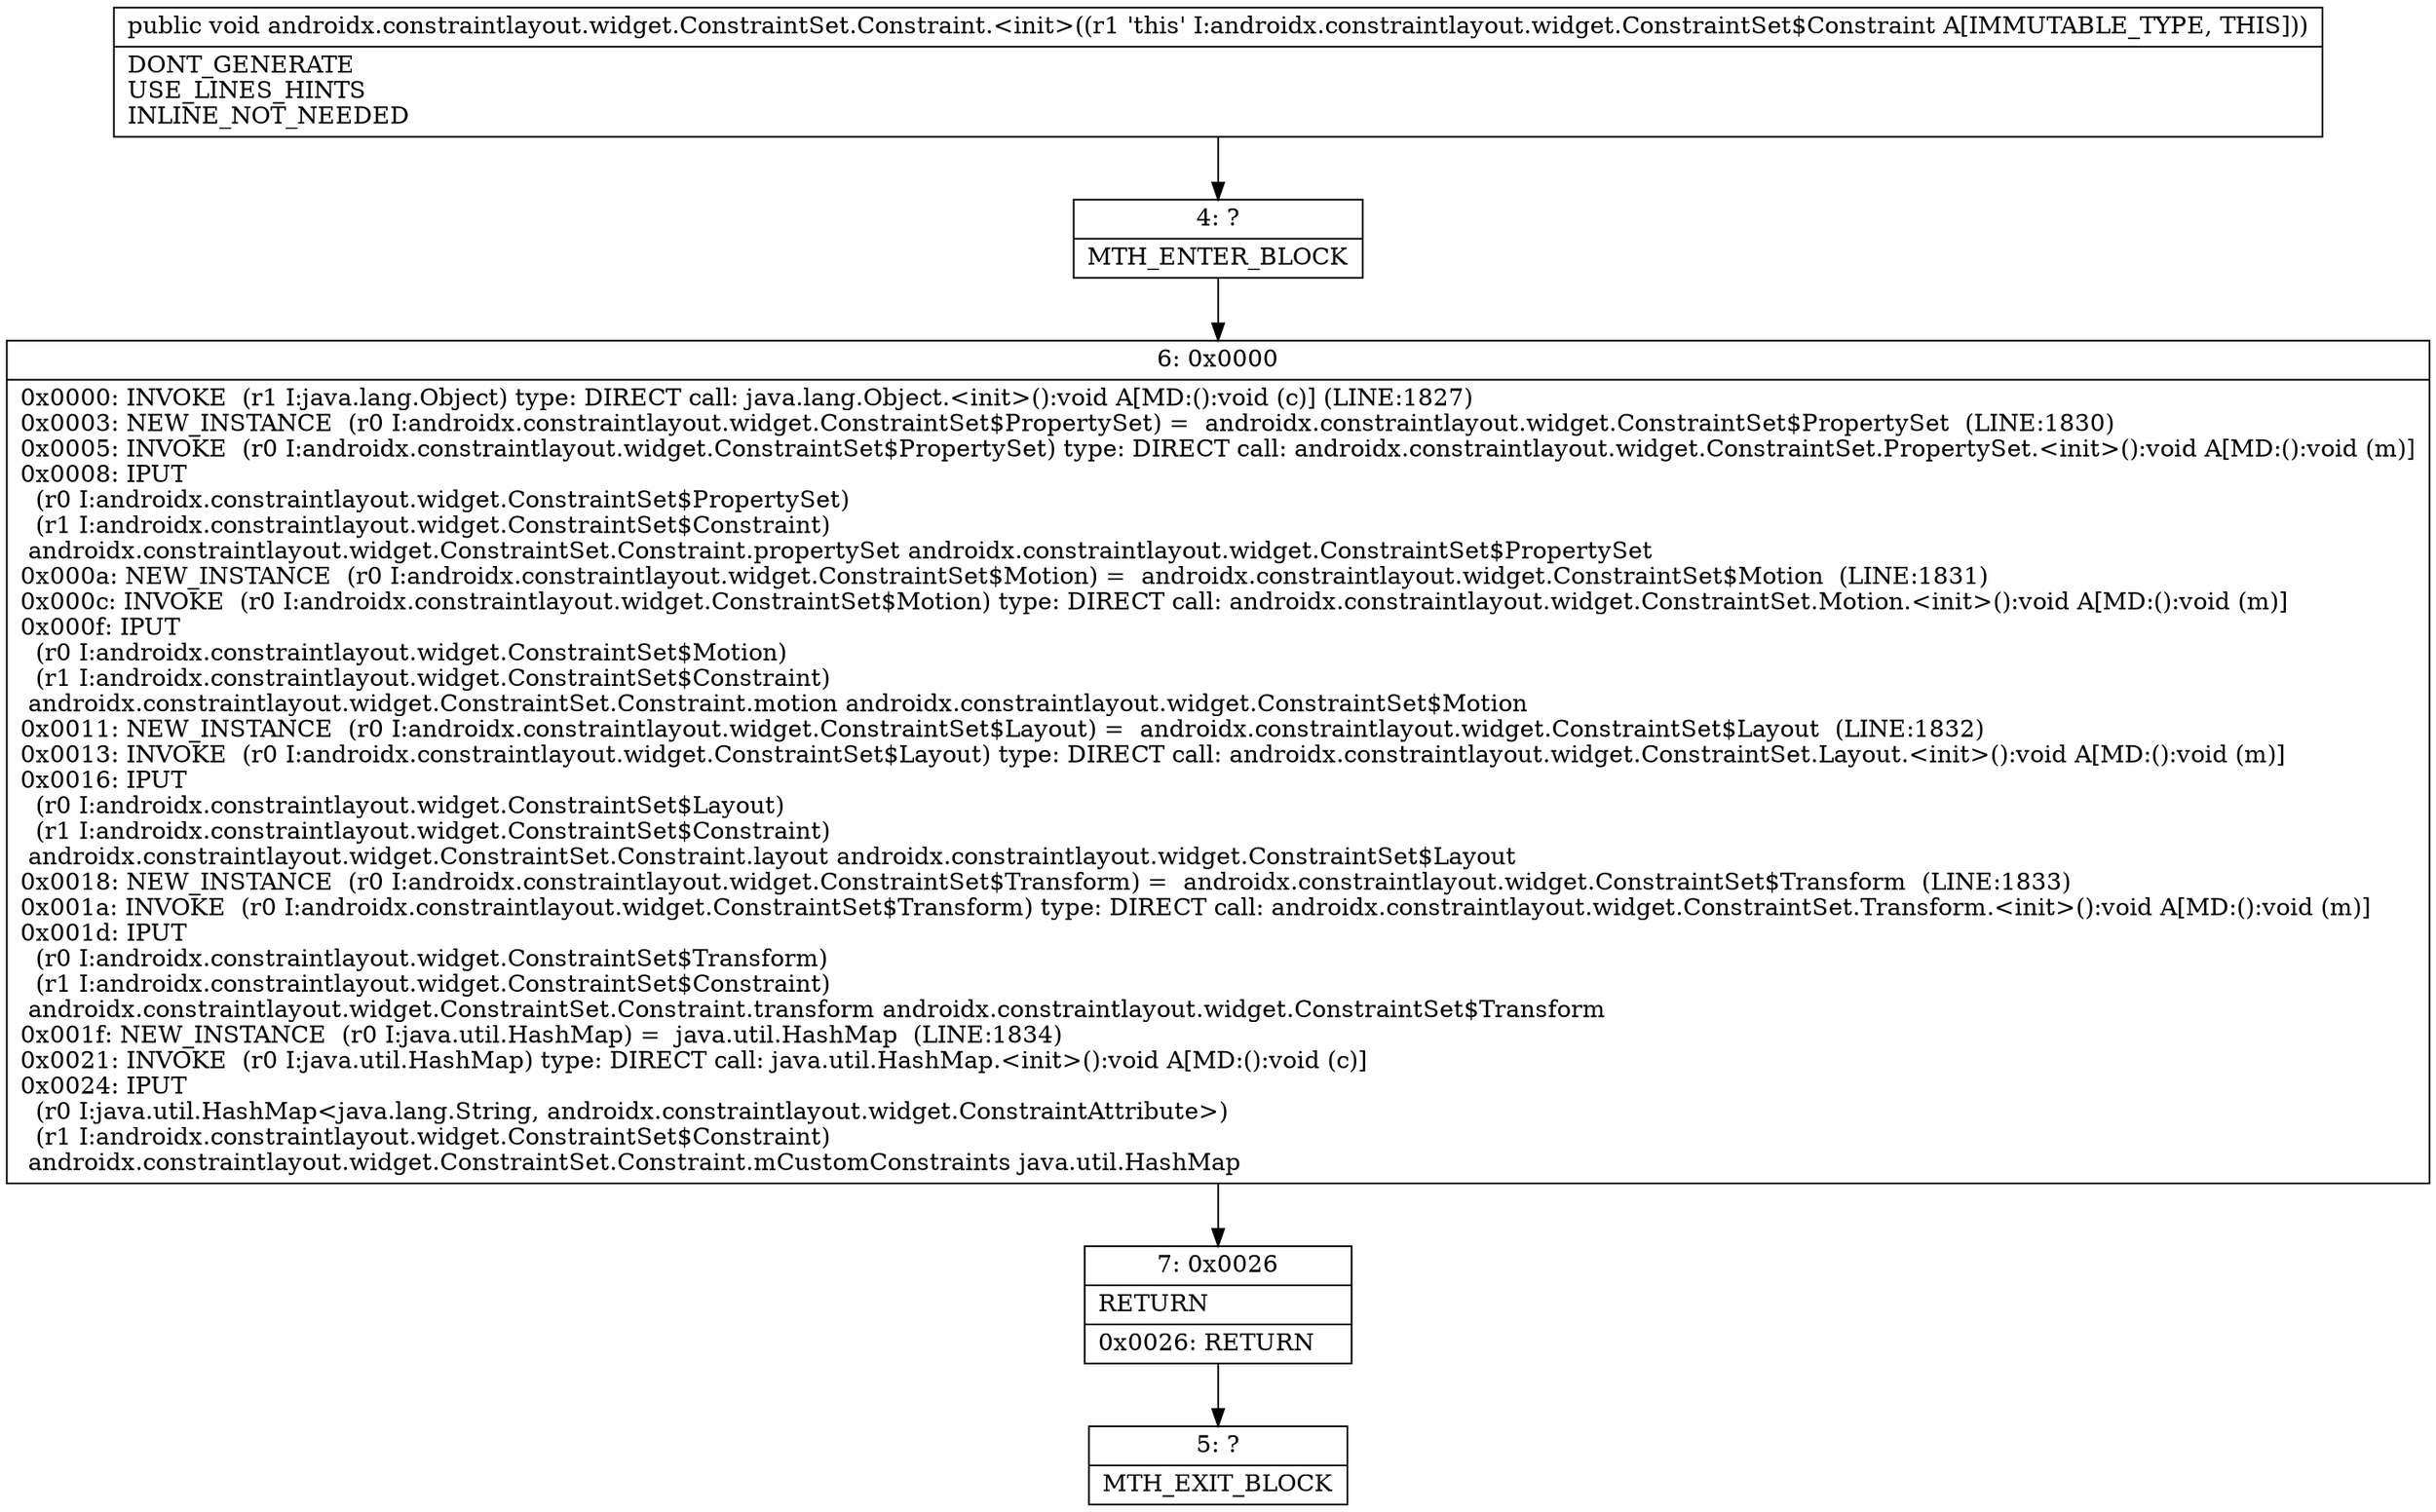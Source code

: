 digraph "CFG forandroidx.constraintlayout.widget.ConstraintSet.Constraint.\<init\>()V" {
Node_4 [shape=record,label="{4\:\ ?|MTH_ENTER_BLOCK\l}"];
Node_6 [shape=record,label="{6\:\ 0x0000|0x0000: INVOKE  (r1 I:java.lang.Object) type: DIRECT call: java.lang.Object.\<init\>():void A[MD:():void (c)] (LINE:1827)\l0x0003: NEW_INSTANCE  (r0 I:androidx.constraintlayout.widget.ConstraintSet$PropertySet) =  androidx.constraintlayout.widget.ConstraintSet$PropertySet  (LINE:1830)\l0x0005: INVOKE  (r0 I:androidx.constraintlayout.widget.ConstraintSet$PropertySet) type: DIRECT call: androidx.constraintlayout.widget.ConstraintSet.PropertySet.\<init\>():void A[MD:():void (m)]\l0x0008: IPUT  \l  (r0 I:androidx.constraintlayout.widget.ConstraintSet$PropertySet)\l  (r1 I:androidx.constraintlayout.widget.ConstraintSet$Constraint)\l androidx.constraintlayout.widget.ConstraintSet.Constraint.propertySet androidx.constraintlayout.widget.ConstraintSet$PropertySet \l0x000a: NEW_INSTANCE  (r0 I:androidx.constraintlayout.widget.ConstraintSet$Motion) =  androidx.constraintlayout.widget.ConstraintSet$Motion  (LINE:1831)\l0x000c: INVOKE  (r0 I:androidx.constraintlayout.widget.ConstraintSet$Motion) type: DIRECT call: androidx.constraintlayout.widget.ConstraintSet.Motion.\<init\>():void A[MD:():void (m)]\l0x000f: IPUT  \l  (r0 I:androidx.constraintlayout.widget.ConstraintSet$Motion)\l  (r1 I:androidx.constraintlayout.widget.ConstraintSet$Constraint)\l androidx.constraintlayout.widget.ConstraintSet.Constraint.motion androidx.constraintlayout.widget.ConstraintSet$Motion \l0x0011: NEW_INSTANCE  (r0 I:androidx.constraintlayout.widget.ConstraintSet$Layout) =  androidx.constraintlayout.widget.ConstraintSet$Layout  (LINE:1832)\l0x0013: INVOKE  (r0 I:androidx.constraintlayout.widget.ConstraintSet$Layout) type: DIRECT call: androidx.constraintlayout.widget.ConstraintSet.Layout.\<init\>():void A[MD:():void (m)]\l0x0016: IPUT  \l  (r0 I:androidx.constraintlayout.widget.ConstraintSet$Layout)\l  (r1 I:androidx.constraintlayout.widget.ConstraintSet$Constraint)\l androidx.constraintlayout.widget.ConstraintSet.Constraint.layout androidx.constraintlayout.widget.ConstraintSet$Layout \l0x0018: NEW_INSTANCE  (r0 I:androidx.constraintlayout.widget.ConstraintSet$Transform) =  androidx.constraintlayout.widget.ConstraintSet$Transform  (LINE:1833)\l0x001a: INVOKE  (r0 I:androidx.constraintlayout.widget.ConstraintSet$Transform) type: DIRECT call: androidx.constraintlayout.widget.ConstraintSet.Transform.\<init\>():void A[MD:():void (m)]\l0x001d: IPUT  \l  (r0 I:androidx.constraintlayout.widget.ConstraintSet$Transform)\l  (r1 I:androidx.constraintlayout.widget.ConstraintSet$Constraint)\l androidx.constraintlayout.widget.ConstraintSet.Constraint.transform androidx.constraintlayout.widget.ConstraintSet$Transform \l0x001f: NEW_INSTANCE  (r0 I:java.util.HashMap) =  java.util.HashMap  (LINE:1834)\l0x0021: INVOKE  (r0 I:java.util.HashMap) type: DIRECT call: java.util.HashMap.\<init\>():void A[MD:():void (c)]\l0x0024: IPUT  \l  (r0 I:java.util.HashMap\<java.lang.String, androidx.constraintlayout.widget.ConstraintAttribute\>)\l  (r1 I:androidx.constraintlayout.widget.ConstraintSet$Constraint)\l androidx.constraintlayout.widget.ConstraintSet.Constraint.mCustomConstraints java.util.HashMap \l}"];
Node_7 [shape=record,label="{7\:\ 0x0026|RETURN\l|0x0026: RETURN   \l}"];
Node_5 [shape=record,label="{5\:\ ?|MTH_EXIT_BLOCK\l}"];
MethodNode[shape=record,label="{public void androidx.constraintlayout.widget.ConstraintSet.Constraint.\<init\>((r1 'this' I:androidx.constraintlayout.widget.ConstraintSet$Constraint A[IMMUTABLE_TYPE, THIS]))  | DONT_GENERATE\lUSE_LINES_HINTS\lINLINE_NOT_NEEDED\l}"];
MethodNode -> Node_4;Node_4 -> Node_6;
Node_6 -> Node_7;
Node_7 -> Node_5;
}

